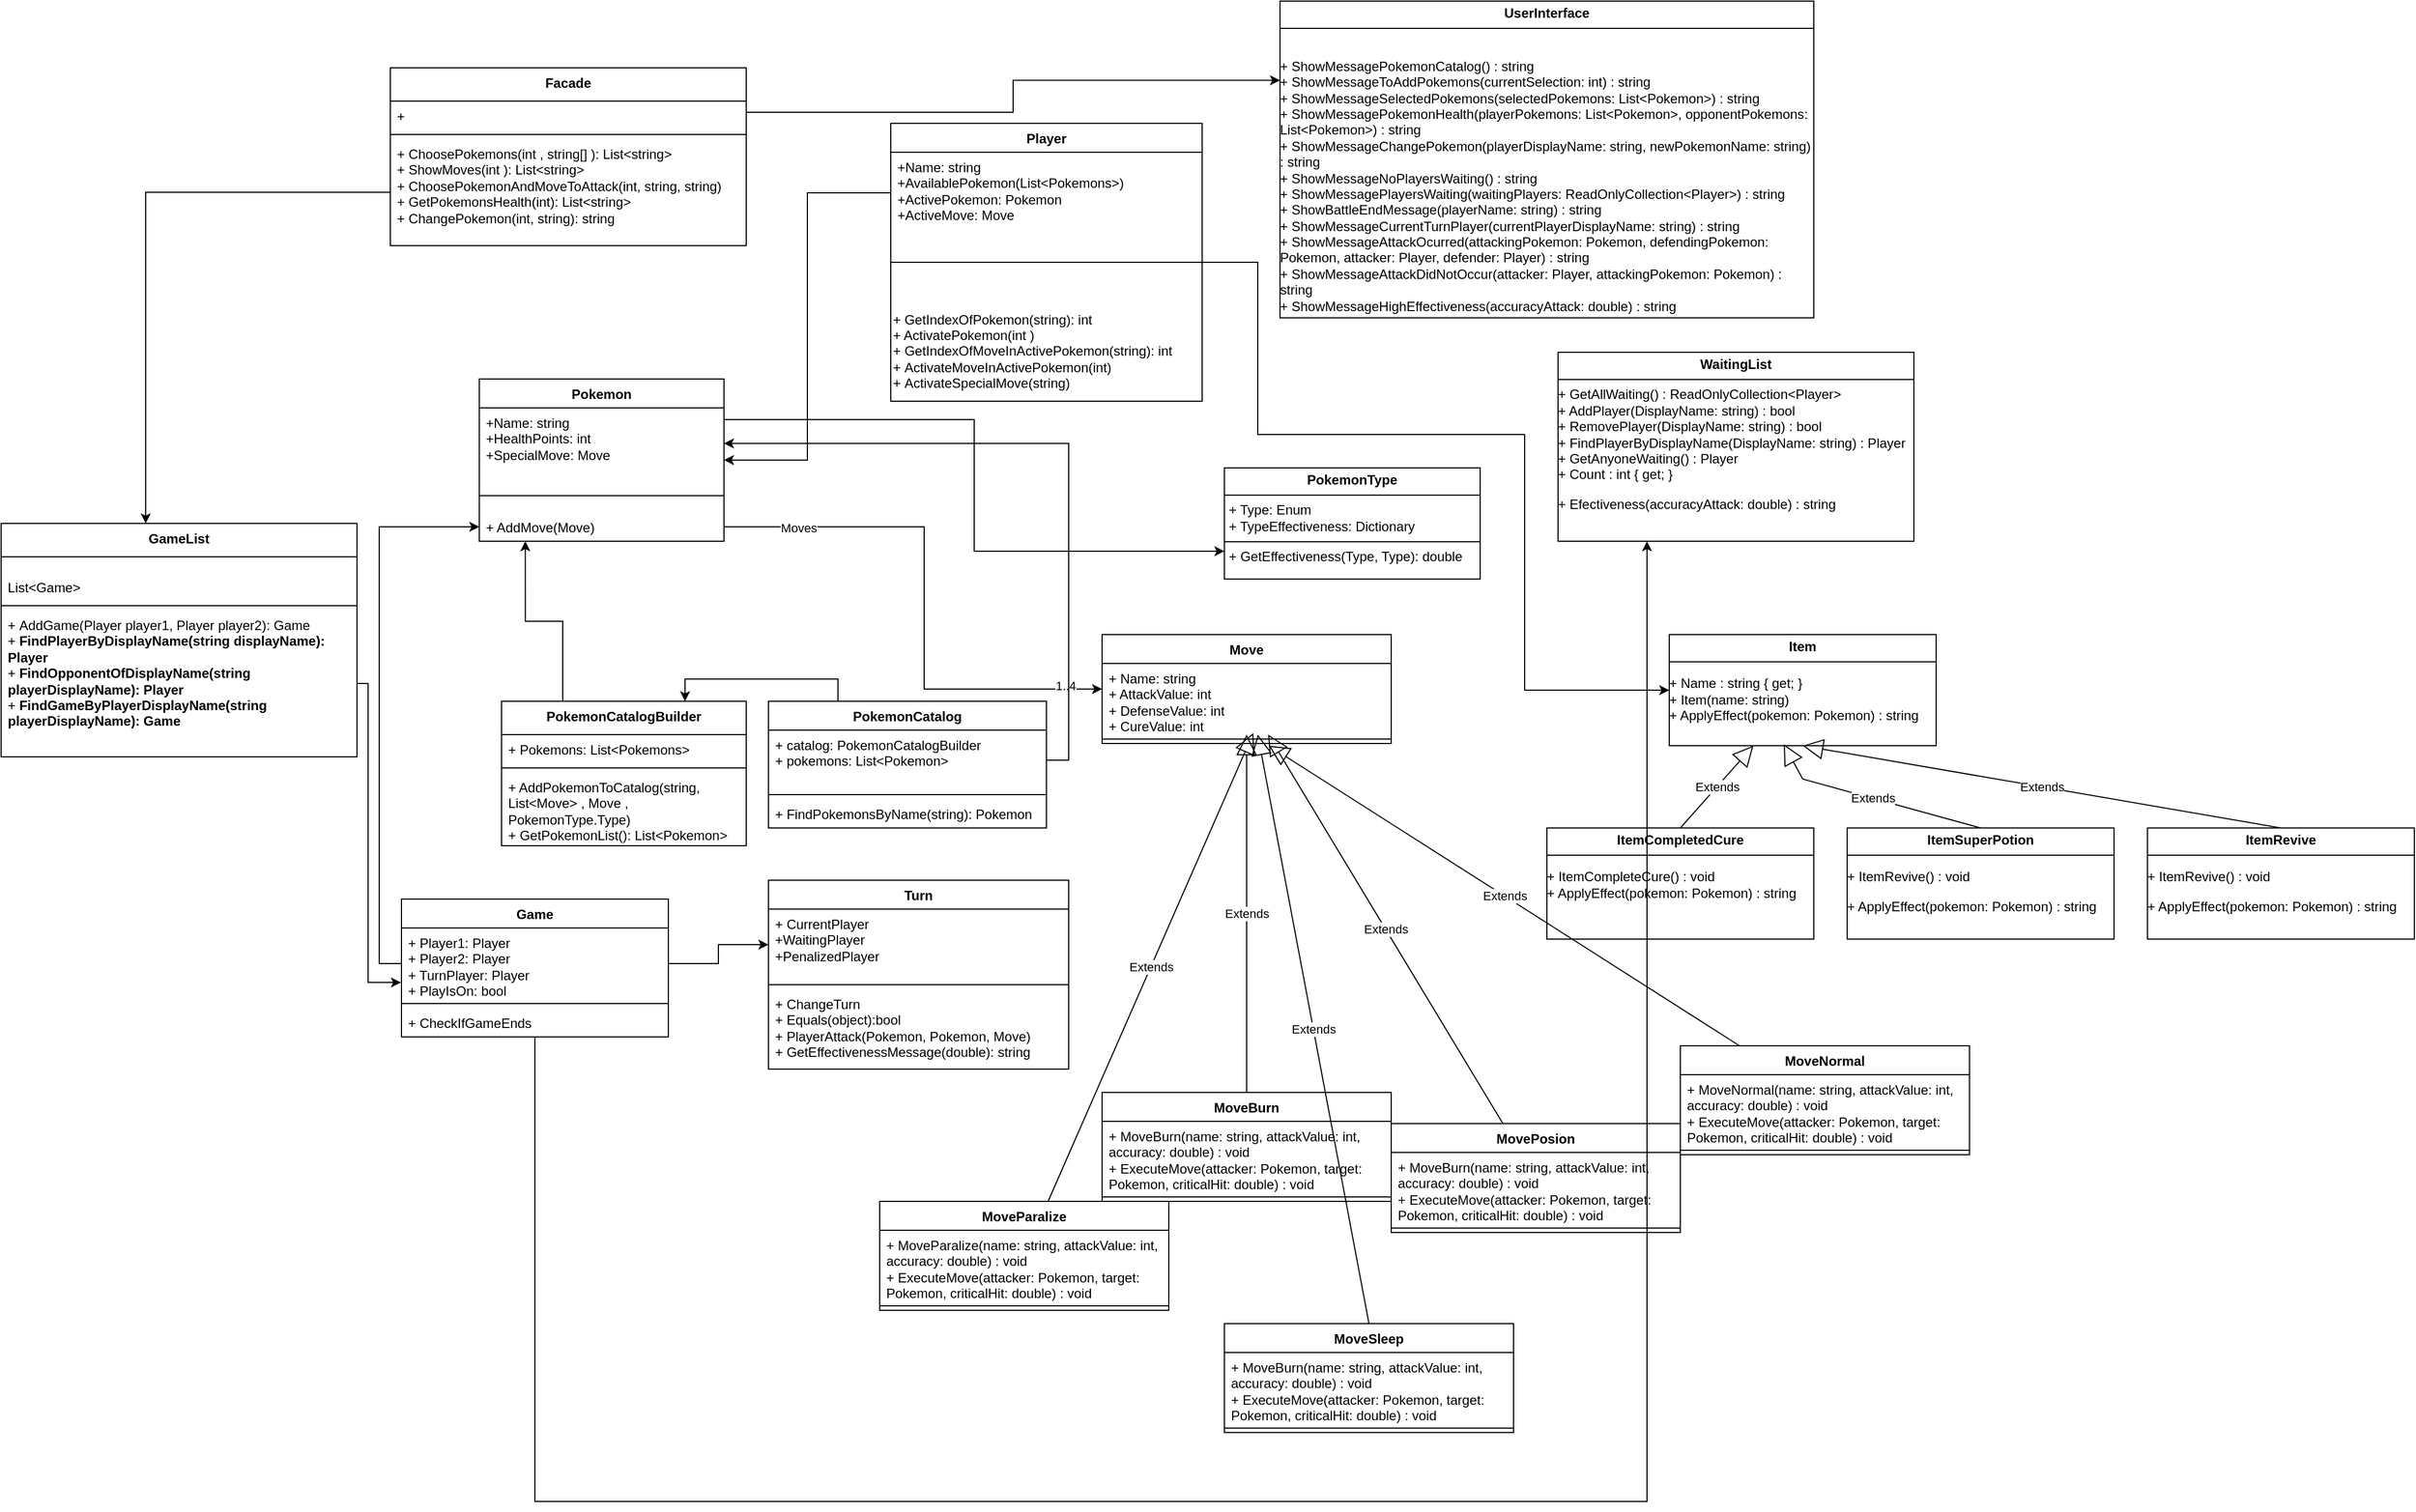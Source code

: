 <mxfile version="22.1.22" type="embed">
  <diagram name="Page-1" id="YfL7ykTpK_zmZ8jKPq0v">
    <mxGraphModel dx="2533" dy="2966" grid="1" gridSize="10" guides="1" tooltips="1" connect="1" arrows="1" fold="1" page="1" pageScale="1" pageWidth="850" pageHeight="1100" math="0" shadow="0">
      <root>
        <mxCell id="0" />
        <mxCell id="1" parent="0" />
        <mxCell id="11" style="edgeStyle=orthogonalEdgeStyle;rounded=0;orthogonalLoop=1;jettySize=auto;html=1;exitX=0;exitY=0.25;exitDx=0;exitDy=0;" parent="1" source="rGXJMdR33EM9oFi3KllI-1" target="pl-9-NFehJo8dU9QtRn4-1" edge="1">
          <mxGeometry relative="1" as="geometry" />
        </mxCell>
        <mxCell id="60" style="edgeStyle=orthogonalEdgeStyle;rounded=0;orthogonalLoop=1;jettySize=auto;html=1;entryX=0;entryY=0.5;entryDx=0;entryDy=0;" parent="1" source="rGXJMdR33EM9oFi3KllI-1" target="32" edge="1">
          <mxGeometry relative="1" as="geometry">
            <Array as="points">
              <mxPoint x="510" y="-1195" />
              <mxPoint x="510" y="-1040" />
              <mxPoint x="750" y="-1040" />
              <mxPoint x="750" y="-810" />
            </Array>
          </mxGeometry>
        </mxCell>
        <mxCell id="63" style="edgeStyle=orthogonalEdgeStyle;rounded=0;orthogonalLoop=1;jettySize=auto;html=1;exitX=1;exitY=0.25;exitDx=0;exitDy=0;entryX=0;entryY=0.25;entryDx=0;entryDy=0;" parent="1" source="2dS7rATi0aQIj3F2_rQR-1" target="29" edge="1">
          <mxGeometry relative="1" as="geometry" />
        </mxCell>
        <mxCell id="rGXJMdR33EM9oFi3KllI-1" value="Player" style="swimlane;fontStyle=1;align=center;verticalAlign=top;childLayout=stackLayout;horizontal=1;startSize=26;horizontalStack=0;resizeParent=1;resizeParentMax=0;resizeLast=0;collapsible=1;marginBottom=0;whiteSpace=wrap;html=1;" parent="1" vertex="1">
          <mxGeometry x="180" y="-1320" width="280" height="250" as="geometry" />
        </mxCell>
        <mxCell id="rGXJMdR33EM9oFi3KllI-2" value="+Name: string&lt;br&gt;+AvailablePokemon(List&amp;lt;Pokemons&amp;gt;)&lt;div&gt;+ActivePokemon: Pokemon&lt;span style=&quot;background-color: initial;&quot;&gt;&amp;nbsp;&lt;/span&gt;&lt;/div&gt;&lt;div&gt;+ActiveMove: Move&lt;/div&gt;" style="text;strokeColor=none;fillColor=none;align=left;verticalAlign=top;spacingLeft=4;spacingRight=4;overflow=hidden;rotatable=0;points=[[0,0.5],[1,0.5]];portConstraint=eastwest;whiteSpace=wrap;html=1;" parent="rGXJMdR33EM9oFi3KllI-1" vertex="1">
          <mxGeometry y="26" width="280" height="64" as="geometry" />
        </mxCell>
        <mxCell id="rGXJMdR33EM9oFi3KllI-3" value="" style="line;strokeWidth=1;fillColor=none;align=left;verticalAlign=middle;spacingTop=-1;spacingLeft=3;spacingRight=3;rotatable=0;labelPosition=right;points=[];portConstraint=eastwest;strokeColor=inherit;" parent="rGXJMdR33EM9oFi3KllI-1" vertex="1">
          <mxGeometry y="90" width="280" height="70" as="geometry" />
        </mxCell>
        <mxCell id="23" value="+ GetIndexOfPokemon(string): int&lt;br&gt;+ ActivatePokemon(int )&lt;br&gt;+&amp;nbsp;GetIndexOfMoveInActivePokemon(string): int&lt;br&gt;+&amp;nbsp;ActivateMoveInActivePokemon(int)&lt;br&gt;+&amp;nbsp;ActivateSpecialMove(string)" style="text;html=1;align=left;verticalAlign=middle;resizable=0;points=[];autosize=1;strokeColor=none;fillColor=none;" parent="rGXJMdR33EM9oFi3KllI-1" vertex="1">
          <mxGeometry y="160" width="280" height="90" as="geometry" />
        </mxCell>
        <mxCell id="18" style="edgeStyle=orthogonalEdgeStyle;rounded=0;orthogonalLoop=1;jettySize=auto;html=1;exitX=1;exitY=0.25;exitDx=0;exitDy=0;entryX=0;entryY=0.75;entryDx=0;entryDy=0;" parent="1" source="pl-9-NFehJo8dU9QtRn4-1" target="rGXJMdR33EM9oFi3KllI-33" edge="1">
          <mxGeometry relative="1" as="geometry" />
        </mxCell>
        <mxCell id="pl-9-NFehJo8dU9QtRn4-1" value="&lt;font style=&quot;vertical-align: inherit;&quot;&gt;&lt;font style=&quot;vertical-align: inherit;&quot;&gt;Pokemon&lt;/font&gt;&lt;/font&gt;" style="swimlane;fontStyle=1;align=center;verticalAlign=top;childLayout=stackLayout;horizontal=1;startSize=26;horizontalStack=0;resizeParent=1;resizeParentMax=0;resizeLast=0;collapsible=1;marginBottom=0;whiteSpace=wrap;html=1;" parent="1" vertex="1">
          <mxGeometry x="-190" y="-1090" width="220" height="146" as="geometry" />
        </mxCell>
        <mxCell id="pl-9-NFehJo8dU9QtRn4-2" value="+Name: string&lt;br&gt;+HealthPoints: int&lt;div&gt;+SpecialMove: Move&lt;/div&gt;" style="text;strokeColor=none;fillColor=none;align=left;verticalAlign=top;spacingLeft=4;spacingRight=4;overflow=hidden;rotatable=0;points=[[0,0.5],[1,0.5]];portConstraint=eastwest;whiteSpace=wrap;html=1;" parent="pl-9-NFehJo8dU9QtRn4-1" vertex="1">
          <mxGeometry y="26" width="220" height="64" as="geometry" />
        </mxCell>
        <mxCell id="pl-9-NFehJo8dU9QtRn4-3" value="" style="line;strokeWidth=1;fillColor=none;align=left;verticalAlign=middle;spacingTop=-1;spacingLeft=3;spacingRight=3;rotatable=0;labelPosition=right;points=[];portConstraint=eastwest;strokeColor=inherit;" parent="pl-9-NFehJo8dU9QtRn4-1" vertex="1">
          <mxGeometry y="90" width="220" height="30" as="geometry" />
        </mxCell>
        <mxCell id="pl-9-NFehJo8dU9QtRn4-4" value="+ AddMove(Move)" style="text;strokeColor=none;fillColor=none;align=left;verticalAlign=top;spacingLeft=4;spacingRight=4;overflow=hidden;rotatable=0;points=[[0,0.5],[1,0.5]];portConstraint=eastwest;whiteSpace=wrap;html=1;" parent="pl-9-NFehJo8dU9QtRn4-1" vertex="1">
          <mxGeometry y="120" width="220" height="26" as="geometry" />
        </mxCell>
        <mxCell id="12" style="edgeStyle=orthogonalEdgeStyle;rounded=0;orthogonalLoop=1;jettySize=auto;html=1;exitX=0.25;exitY=0;exitDx=0;exitDy=0;entryX=0.75;entryY=0;entryDx=0;entryDy=0;" parent="1" source="pl-9-NFehJo8dU9QtRn4-9" target="rGXJMdR33EM9oFi3KllI-44" edge="1">
          <mxGeometry relative="1" as="geometry" />
        </mxCell>
        <mxCell id="pl-9-NFehJo8dU9QtRn4-9" value="&lt;font style=&quot;vertical-align: inherit;&quot;&gt;&lt;font style=&quot;vertical-align: inherit;&quot;&gt;PokemonCatalog&lt;/font&gt;&lt;/font&gt;" style="swimlane;fontStyle=1;align=center;verticalAlign=top;childLayout=stackLayout;horizontal=1;startSize=26;horizontalStack=0;resizeParent=1;resizeParentMax=0;resizeLast=0;collapsible=1;marginBottom=0;whiteSpace=wrap;html=1;" parent="1" vertex="1">
          <mxGeometry x="70" y="-800" width="250" height="114" as="geometry" />
        </mxCell>
        <mxCell id="pl-9-NFehJo8dU9QtRn4-10" value="+ catalog: PokemonCatalogBuilder&lt;br&gt;+ pokemons: List&amp;lt;Pokemon&amp;gt;" style="text;strokeColor=none;fillColor=none;align=left;verticalAlign=top;spacingLeft=4;spacingRight=4;overflow=hidden;rotatable=0;points=[[0,0.5],[1,0.5]];portConstraint=eastwest;whiteSpace=wrap;html=1;" parent="pl-9-NFehJo8dU9QtRn4-9" vertex="1">
          <mxGeometry y="26" width="250" height="54" as="geometry" />
        </mxCell>
        <mxCell id="pl-9-NFehJo8dU9QtRn4-11" value="" style="line;strokeWidth=1;fillColor=none;align=left;verticalAlign=middle;spacingTop=-1;spacingLeft=3;spacingRight=3;rotatable=0;labelPosition=right;points=[];portConstraint=eastwest;strokeColor=inherit;" parent="pl-9-NFehJo8dU9QtRn4-9" vertex="1">
          <mxGeometry y="80" width="250" height="8" as="geometry" />
        </mxCell>
        <mxCell id="pl-9-NFehJo8dU9QtRn4-12" value="+ FindPokemonsByName(string): Pokemon" style="text;strokeColor=none;fillColor=none;align=left;verticalAlign=top;spacingLeft=4;spacingRight=4;overflow=hidden;rotatable=0;points=[[0,0.5],[1,0.5]];portConstraint=eastwest;whiteSpace=wrap;html=1;" parent="pl-9-NFehJo8dU9QtRn4-9" vertex="1">
          <mxGeometry y="88" width="250" height="26" as="geometry" />
        </mxCell>
        <mxCell id="rGXJMdR33EM9oFi3KllI-14" value="&lt;div&gt;&lt;font style=&quot;vertical-align: inherit;&quot;&gt;&lt;font style=&quot;vertical-align: inherit;&quot;&gt;Move&lt;/font&gt;&lt;/font&gt;&lt;/div&gt;" style="swimlane;fontStyle=1;align=center;verticalAlign=top;childLayout=stackLayout;horizontal=1;startSize=26;horizontalStack=0;resizeParent=1;resizeParentMax=0;resizeLast=0;collapsible=1;marginBottom=0;whiteSpace=wrap;html=1;" parent="1" vertex="1">
          <mxGeometry x="370" y="-860" width="260" height="98" as="geometry" />
        </mxCell>
        <mxCell id="rGXJMdR33EM9oFi3KllI-15" value="+ Name: string&lt;br&gt;+ AttackValue: int&lt;br&gt;+ DefenseValue: int&lt;br&gt;+ CureValue: int" style="text;strokeColor=none;fillColor=none;align=left;verticalAlign=top;spacingLeft=4;spacingRight=4;overflow=hidden;rotatable=0;points=[[0,0.5],[1,0.5]];portConstraint=eastwest;whiteSpace=wrap;html=1;" parent="rGXJMdR33EM9oFi3KllI-14" vertex="1">
          <mxGeometry y="26" width="260" height="64" as="geometry" />
        </mxCell>
        <mxCell id="rGXJMdR33EM9oFi3KllI-16" value="" style="line;strokeWidth=1;fillColor=none;align=left;verticalAlign=middle;spacingTop=-1;spacingLeft=3;spacingRight=3;rotatable=0;labelPosition=right;points=[];portConstraint=eastwest;strokeColor=inherit;" parent="rGXJMdR33EM9oFi3KllI-14" vertex="1">
          <mxGeometry y="90" width="260" height="8" as="geometry" />
        </mxCell>
        <mxCell id="rGXJMdR33EM9oFi3KllI-18" value="&lt;div&gt;&lt;font style=&quot;vertical-align: inherit;&quot;&gt;&lt;font style=&quot;vertical-align: inherit;&quot;&gt;Turn&lt;/font&gt;&lt;/font&gt;&lt;/div&gt;" style="swimlane;fontStyle=1;align=center;verticalAlign=top;childLayout=stackLayout;horizontal=1;startSize=26;horizontalStack=0;resizeParent=1;resizeParentMax=0;resizeLast=0;collapsible=1;marginBottom=0;whiteSpace=wrap;html=1;" parent="1" vertex="1">
          <mxGeometry x="70" y="-639" width="270" height="170" as="geometry" />
        </mxCell>
        <mxCell id="rGXJMdR33EM9oFi3KllI-19" value="+ CurrentPlayer&lt;div&gt;+WaitingPlayer&lt;/div&gt;&lt;div&gt;+PenalizedPlayer&lt;/div&gt;" style="text;strokeColor=none;fillColor=none;align=left;verticalAlign=top;spacingLeft=4;spacingRight=4;overflow=hidden;rotatable=0;points=[[0,0.5],[1,0.5]];portConstraint=eastwest;whiteSpace=wrap;html=1;" parent="rGXJMdR33EM9oFi3KllI-18" vertex="1">
          <mxGeometry y="26" width="270" height="64" as="geometry" />
        </mxCell>
        <mxCell id="rGXJMdR33EM9oFi3KllI-20" value="" style="line;strokeWidth=1;fillColor=none;align=left;verticalAlign=middle;spacingTop=-1;spacingLeft=3;spacingRight=3;rotatable=0;labelPosition=right;points=[];portConstraint=eastwest;strokeColor=inherit;" parent="rGXJMdR33EM9oFi3KllI-18" vertex="1">
          <mxGeometry y="90" width="270" height="8" as="geometry" />
        </mxCell>
        <mxCell id="rGXJMdR33EM9oFi3KllI-21" value="+ ChangeTurn&lt;br&gt;+ Equals(object):bool&lt;br&gt;+&amp;nbsp;PlayerAttack(Pokemon, Pokemon, Move)&lt;br&gt;+&amp;nbsp;GetEffectivenessMessage(double): string" style="text;strokeColor=none;fillColor=none;align=left;verticalAlign=top;spacingLeft=4;spacingRight=4;overflow=hidden;rotatable=0;points=[[0,0.5],[1,0.5]];portConstraint=eastwest;whiteSpace=wrap;html=1;" parent="rGXJMdR33EM9oFi3KllI-18" vertex="1">
          <mxGeometry y="98" width="270" height="72" as="geometry" />
        </mxCell>
        <mxCell id="rGXJMdR33EM9oFi3KllI-26" style="edgeStyle=orthogonalEdgeStyle;rounded=0;orthogonalLoop=1;jettySize=auto;html=1;" parent="1" source="pl-9-NFehJo8dU9QtRn4-4" target="rGXJMdR33EM9oFi3KllI-14" edge="1">
          <mxGeometry relative="1" as="geometry">
            <Array as="points">
              <mxPoint x="210" y="-957" />
              <mxPoint x="210" y="-811" />
            </Array>
          </mxGeometry>
        </mxCell>
        <mxCell id="rGXJMdR33EM9oFi3KllI-27" value="1..4" style="edgeLabel;html=1;align=center;verticalAlign=middle;resizable=0;points=[];" parent="rGXJMdR33EM9oFi3KllI-26" vertex="1" connectable="0">
          <mxGeometry x="0.865" y="3" relative="1" as="geometry">
            <mxPoint as="offset" />
          </mxGeometry>
        </mxCell>
        <mxCell id="64" value="Moves" style="edgeLabel;html=1;align=center;verticalAlign=middle;resizable=0;points=[];" vertex="1" connectable="0" parent="rGXJMdR33EM9oFi3KllI-26">
          <mxGeometry x="-0.725" y="-1" relative="1" as="geometry">
            <mxPoint as="offset" />
          </mxGeometry>
        </mxCell>
        <mxCell id="rGXJMdR33EM9oFi3KllI-33" value="&lt;p style=&quot;margin:0px;margin-top:4px;text-align:center;&quot;&gt;&lt;b&gt;PokemonType&lt;/b&gt;&lt;/p&gt;&lt;hr size=&quot;1&quot; style=&quot;border-style:solid;&quot;&gt;&lt;p style=&quot;margin:0px;margin-left:4px;&quot;&gt;+ Type: Enum&lt;/p&gt;&lt;p style=&quot;margin:0px;margin-left:4px;&quot;&gt;+ TypeEffectiveness: Dictionary&lt;/p&gt;&lt;hr size=&quot;1&quot; style=&quot;border-style:solid;&quot;&gt;&lt;p style=&quot;margin:0px;margin-left:4px;&quot;&gt;+ GetEffectiveness(Type, Type): double&lt;/p&gt;" style="verticalAlign=top;align=left;overflow=fill;html=1;whiteSpace=wrap;" parent="1" vertex="1">
          <mxGeometry x="480" y="-1010" width="230" height="100" as="geometry" />
        </mxCell>
        <mxCell id="sCWM8UpPIPFwUfGazDlC-1" value="Game" style="swimlane;fontStyle=1;align=center;verticalAlign=top;childLayout=stackLayout;horizontal=1;startSize=26;horizontalStack=0;resizeParent=1;resizeParentMax=0;resizeLast=0;collapsible=1;marginBottom=0;whiteSpace=wrap;html=1;" parent="1" vertex="1">
          <mxGeometry x="-260" y="-622" width="240" height="124" as="geometry" />
        </mxCell>
        <mxCell id="sCWM8UpPIPFwUfGazDlC-2" value="+ Player1: Player&lt;br&gt;+ Player2: Player&lt;br&gt;+ TurnPlayer: Player&lt;br&gt;+ PlayIsOn: bool" style="text;strokeColor=none;fillColor=none;align=left;verticalAlign=top;spacingLeft=4;spacingRight=4;overflow=hidden;rotatable=0;points=[[0,0.5],[1,0.5]];portConstraint=eastwest;whiteSpace=wrap;html=1;" parent="sCWM8UpPIPFwUfGazDlC-1" vertex="1">
          <mxGeometry y="26" width="240" height="64" as="geometry" />
        </mxCell>
        <mxCell id="sCWM8UpPIPFwUfGazDlC-3" value="" style="line;strokeWidth=1;fillColor=none;align=left;verticalAlign=middle;spacingTop=-1;spacingLeft=3;spacingRight=3;rotatable=0;labelPosition=right;points=[];portConstraint=eastwest;strokeColor=inherit;" parent="sCWM8UpPIPFwUfGazDlC-1" vertex="1">
          <mxGeometry y="90" width="240" height="8" as="geometry" />
        </mxCell>
        <mxCell id="sCWM8UpPIPFwUfGazDlC-4" value="+ CheckIfGameEnds" style="text;strokeColor=none;fillColor=none;align=left;verticalAlign=top;spacingLeft=4;spacingRight=4;overflow=hidden;rotatable=0;points=[[0,0.5],[1,0.5]];portConstraint=eastwest;whiteSpace=wrap;html=1;" parent="sCWM8UpPIPFwUfGazDlC-1" vertex="1">
          <mxGeometry y="98" width="240" height="26" as="geometry" />
        </mxCell>
        <mxCell id="rGXJMdR33EM9oFi3KllI-44" value="PokemonCatalogBuilder" style="swimlane;fontStyle=1;align=center;verticalAlign=top;childLayout=stackLayout;horizontal=1;startSize=30;horizontalStack=0;resizeParent=1;resizeParentMax=0;resizeLast=0;collapsible=1;marginBottom=0;whiteSpace=wrap;html=1;" parent="1" vertex="1">
          <mxGeometry x="-170" y="-800" width="220" height="130" as="geometry" />
        </mxCell>
        <mxCell id="rGXJMdR33EM9oFi3KllI-45" value="+ Pokemons: List&amp;lt;Pokemons&amp;gt;" style="text;strokeColor=none;fillColor=none;align=left;verticalAlign=top;spacingLeft=4;spacingRight=4;overflow=hidden;rotatable=0;points=[[0,0.5],[1,0.5]];portConstraint=eastwest;whiteSpace=wrap;html=1;" parent="rGXJMdR33EM9oFi3KllI-44" vertex="1">
          <mxGeometry y="30" width="220" height="26" as="geometry" />
        </mxCell>
        <mxCell id="rGXJMdR33EM9oFi3KllI-46" value="" style="line;strokeWidth=1;fillColor=none;align=left;verticalAlign=middle;spacingTop=-1;spacingLeft=3;spacingRight=3;rotatable=0;labelPosition=right;points=[];portConstraint=eastwest;strokeColor=inherit;" parent="rGXJMdR33EM9oFi3KllI-44" vertex="1">
          <mxGeometry y="56" width="220" height="8" as="geometry" />
        </mxCell>
        <mxCell id="rGXJMdR33EM9oFi3KllI-47" value="+ AddPokemonToCatalog(string, List&amp;lt;Move&amp;gt; , Move , PokemonType.Type)&lt;br&gt;+ GetPokemonList(): List&amp;lt;Pokemon&amp;gt;" style="text;strokeColor=none;fillColor=none;align=left;verticalAlign=top;spacingLeft=4;spacingRight=4;overflow=hidden;rotatable=0;points=[[0,0.5],[1,0.5]];portConstraint=eastwest;whiteSpace=wrap;html=1;" parent="rGXJMdR33EM9oFi3KllI-44" vertex="1">
          <mxGeometry y="64" width="220" height="66" as="geometry" />
        </mxCell>
        <mxCell id="rGXJMdR33EM9oFi3KllI-51" style="edgeStyle=orthogonalEdgeStyle;rounded=0;orthogonalLoop=1;jettySize=auto;html=1;exitX=0;exitY=0.5;exitDx=0;exitDy=0;entryX=0;entryY=0.5;entryDx=0;entryDy=0;" parent="1" source="sCWM8UpPIPFwUfGazDlC-2" target="pl-9-NFehJo8dU9QtRn4-4" edge="1">
          <mxGeometry relative="1" as="geometry" />
        </mxCell>
        <mxCell id="2dS7rATi0aQIj3F2_rQR-1" value="Facade" style="swimlane;fontStyle=1;align=center;verticalAlign=top;childLayout=stackLayout;horizontal=1;startSize=30;horizontalStack=0;resizeParent=1;resizeParentMax=0;resizeLast=0;collapsible=1;marginBottom=0;whiteSpace=wrap;html=1;" parent="1" vertex="1">
          <mxGeometry x="-270" y="-1370" width="320" height="160" as="geometry" />
        </mxCell>
        <mxCell id="2dS7rATi0aQIj3F2_rQR-2" value="+&amp;nbsp;&amp;nbsp;" style="text;strokeColor=none;fillColor=none;align=left;verticalAlign=top;spacingLeft=4;spacingRight=4;overflow=hidden;rotatable=0;points=[[0,0.5],[1,0.5]];portConstraint=eastwest;whiteSpace=wrap;html=1;" parent="2dS7rATi0aQIj3F2_rQR-1" vertex="1">
          <mxGeometry y="30" width="320" height="26" as="geometry" />
        </mxCell>
        <mxCell id="2dS7rATi0aQIj3F2_rQR-3" value="" style="line;strokeWidth=1;fillColor=none;align=left;verticalAlign=middle;spacingTop=-1;spacingLeft=3;spacingRight=3;rotatable=0;labelPosition=right;points=[];portConstraint=eastwest;strokeColor=inherit;" parent="2dS7rATi0aQIj3F2_rQR-1" vertex="1">
          <mxGeometry y="56" width="320" height="8" as="geometry" />
        </mxCell>
        <mxCell id="2dS7rATi0aQIj3F2_rQR-4" value="+&amp;nbsp;ChoosePokemons(int , string[] ):&amp;nbsp;List&amp;lt;string&amp;gt;&lt;br&gt;+&amp;nbsp;ShowMoves(int ):&amp;nbsp;List&amp;lt;string&amp;gt;&lt;br&gt;+&amp;nbsp;ChoosePokemonAndMoveToAttack(int, string, string)&lt;br&gt;+&amp;nbsp;GetPokemonsHealth(int):&amp;nbsp;List&amp;lt;string&amp;gt;&lt;br&gt;+ ChangePokemon(int, string): string" style="text;strokeColor=none;fillColor=none;align=left;verticalAlign=top;spacingLeft=4;spacingRight=4;overflow=hidden;rotatable=0;points=[[0,0.5],[1,0.5]];portConstraint=eastwest;whiteSpace=wrap;html=1;" parent="2dS7rATi0aQIj3F2_rQR-1" vertex="1">
          <mxGeometry y="64" width="320" height="96" as="geometry" />
        </mxCell>
        <mxCell id="2" style="edgeStyle=orthogonalEdgeStyle;rounded=0;orthogonalLoop=1;jettySize=auto;html=1;exitX=1;exitY=0.5;exitDx=0;exitDy=0;" parent="1" source="pl-9-NFehJo8dU9QtRn4-10" target="pl-9-NFehJo8dU9QtRn4-2" edge="1">
          <mxGeometry relative="1" as="geometry" />
        </mxCell>
        <mxCell id="15" style="edgeStyle=orthogonalEdgeStyle;rounded=0;orthogonalLoop=1;jettySize=auto;html=1;exitX=0.25;exitY=0;exitDx=0;exitDy=0;entryX=0.188;entryY=1;entryDx=0;entryDy=0;entryPerimeter=0;" parent="1" source="rGXJMdR33EM9oFi3KllI-44" target="pl-9-NFehJo8dU9QtRn4-4" edge="1">
          <mxGeometry relative="1" as="geometry" />
        </mxCell>
        <mxCell id="16" style="edgeStyle=orthogonalEdgeStyle;rounded=0;orthogonalLoop=1;jettySize=auto;html=1;exitX=1;exitY=0.5;exitDx=0;exitDy=0;" parent="1" source="sCWM8UpPIPFwUfGazDlC-2" target="rGXJMdR33EM9oFi3KllI-19" edge="1">
          <mxGeometry relative="1" as="geometry" />
        </mxCell>
        <mxCell id="19" style="edgeStyle=orthogonalEdgeStyle;rounded=0;orthogonalLoop=1;jettySize=auto;html=1;" parent="1" source="2dS7rATi0aQIj3F2_rQR-4" target="24" edge="1">
          <mxGeometry relative="1" as="geometry">
            <Array as="points">
              <mxPoint x="-490" y="-1258" />
            </Array>
            <mxPoint x="-490" y="-1140" as="targetPoint" />
          </mxGeometry>
        </mxCell>
        <mxCell id="24" value="GameList" style="swimlane;fontStyle=1;align=center;verticalAlign=top;childLayout=stackLayout;horizontal=1;startSize=30;horizontalStack=0;resizeParent=1;resizeParentMax=0;resizeLast=0;collapsible=1;marginBottom=0;whiteSpace=wrap;html=1;" parent="1" vertex="1">
          <mxGeometry x="-620" y="-960" width="320" height="210" as="geometry" />
        </mxCell>
        <mxCell id="25" value="&#xa;List&amp;lt;Game&amp;gt;&#xa;&#xa;" style="text;strokeColor=none;fillColor=none;align=left;verticalAlign=top;spacingLeft=4;spacingRight=4;overflow=hidden;rotatable=0;points=[[0,0.5],[1,0.5]];portConstraint=eastwest;whiteSpace=wrap;html=1;" parent="24" vertex="1">
          <mxGeometry y="30" width="320" height="40" as="geometry" />
        </mxCell>
        <mxCell id="26" value="" style="line;strokeWidth=1;fillColor=none;align=left;verticalAlign=middle;spacingTop=-1;spacingLeft=3;spacingRight=3;rotatable=0;labelPosition=right;points=[];portConstraint=eastwest;strokeColor=inherit;" parent="24" vertex="1">
          <mxGeometry y="70" width="320" height="8" as="geometry" />
        </mxCell>
        <mxCell id="27" value="+&amp;nbsp;AddGame(Player player1, Player player2): Game&lt;br&gt;+&amp;nbsp;&lt;strong&gt;FindPlayerByDisplayName(string displayName): Player&lt;br&gt;&lt;/strong&gt;+&amp;nbsp;&lt;strong&gt;FindOpponentOfDisplayName(string playerDisplayName): Player&lt;br&gt;&lt;/strong&gt;+&amp;nbsp;&lt;strong&gt;FindGameByPlayerDisplayName(string playerDisplayName): Game&lt;/strong&gt;&amp;nbsp;" style="text;strokeColor=none;fillColor=none;align=left;verticalAlign=top;spacingLeft=4;spacingRight=4;overflow=hidden;rotatable=0;points=[[0,0.5],[1,0.5]];portConstraint=eastwest;whiteSpace=wrap;html=1;" parent="24" vertex="1">
          <mxGeometry y="78" width="320" height="132" as="geometry" />
        </mxCell>
        <mxCell id="28" style="edgeStyle=orthogonalEdgeStyle;rounded=0;orthogonalLoop=1;jettySize=auto;html=1;entryX=-0.002;entryY=0.766;entryDx=0;entryDy=0;entryPerimeter=0;" parent="1" source="27" target="sCWM8UpPIPFwUfGazDlC-2" edge="1">
          <mxGeometry relative="1" as="geometry">
            <Array as="points">
              <mxPoint x="-290" y="-816" />
              <mxPoint x="-290" y="-547" />
            </Array>
          </mxGeometry>
        </mxCell>
        <mxCell id="29" value="&lt;p style=&quot;margin:0px;margin-top:4px;text-align:center;&quot;&gt;&lt;b&gt;UserInterface&lt;/b&gt;&lt;/p&gt;&lt;hr size=&quot;1&quot; style=&quot;border-style:solid;&quot;&gt;&lt;p&gt;&lt;br&gt;+ ShowMessagePokemonCatalog() : &lt;span class=&quot;hljs-keyword&quot;&gt;string&lt;/span&gt;&lt;br/&gt;+ &lt;span class=&quot;hljs-title function_ invoke__&quot;&gt;ShowMessageToAddPokemons&lt;/span&gt;(&lt;span class=&quot;hljs-attr&quot;&gt;currentSelection&lt;/span&gt;: &lt;span class=&quot;hljs-keyword&quot;&gt;int&lt;/span&gt;) : &lt;span class=&quot;hljs-keyword&quot;&gt;string&lt;/span&gt;&lt;br/&gt;+ &lt;span class=&quot;hljs-title function_ invoke__&quot;&gt;ShowMessageSelectedPokemons&lt;/span&gt;(&lt;span class=&quot;hljs-attr&quot;&gt;selectedPokemons&lt;/span&gt;: List&amp;lt;Pokemon&amp;gt;) : &lt;span class=&quot;hljs-keyword&quot;&gt;string&lt;/span&gt;&lt;br/&gt;+ &lt;span class=&quot;hljs-title function_ invoke__&quot;&gt;ShowMessagePokemonHealth&lt;/span&gt;(&lt;span class=&quot;hljs-attr&quot;&gt;playerPokemons&lt;/span&gt;: List&amp;lt;Pokemon&amp;gt;, &lt;span class=&quot;hljs-attr&quot;&gt;opponentPokemons&lt;/span&gt;: List&amp;lt;Pokemon&amp;gt;) : &lt;span class=&quot;hljs-keyword&quot;&gt;string&lt;/span&gt;&lt;br/&gt;+ &lt;span class=&quot;hljs-title function_ invoke__&quot;&gt;ShowMessageChangePokemon&lt;/span&gt;(&lt;span class=&quot;hljs-attr&quot;&gt;playerDisplayName&lt;/span&gt;: &lt;span class=&quot;hljs-keyword&quot;&gt;string&lt;/span&gt;, &lt;span class=&quot;hljs-attr&quot;&gt;newPokemonName&lt;/span&gt;: &lt;span class=&quot;hljs-keyword&quot;&gt;string&lt;/span&gt;) : &lt;span class=&quot;hljs-keyword&quot;&gt;string&lt;/span&gt;&lt;br/&gt;+ &lt;span class=&quot;hljs-title function_ invoke__&quot;&gt;ShowMessageNoPlayersWaiting&lt;/span&gt;() : &lt;span class=&quot;hljs-keyword&quot;&gt;string&lt;/span&gt;&lt;br/&gt;+ &lt;span class=&quot;hljs-title function_ invoke__&quot;&gt;ShowMessagePlayersWaiting&lt;/span&gt;(&lt;span class=&quot;hljs-attr&quot;&gt;waitingPlayers&lt;/span&gt;: ReadOnlyCollection&amp;lt;Player&amp;gt;) : &lt;span class=&quot;hljs-keyword&quot;&gt;string&lt;/span&gt;&lt;br/&gt;+ &lt;span class=&quot;hljs-title function_ invoke__&quot;&gt;ShowBattleEndMessage&lt;/span&gt;(&lt;span class=&quot;hljs-attr&quot;&gt;playerName&lt;/span&gt;: &lt;span class=&quot;hljs-keyword&quot;&gt;string&lt;/span&gt;) : &lt;span class=&quot;hljs-keyword&quot;&gt;string&lt;/span&gt;&lt;br/&gt;+ &lt;span class=&quot;hljs-title function_ invoke__&quot;&gt;ShowMessageCurrentTurnPlayer&lt;/span&gt;(&lt;span class=&quot;hljs-attr&quot;&gt;currentPlayerDisplayName&lt;/span&gt;: &lt;span class=&quot;hljs-keyword&quot;&gt;string&lt;/span&gt;) : &lt;span class=&quot;hljs-keyword&quot;&gt;string&lt;/span&gt;&lt;br/&gt;+ &lt;span class=&quot;hljs-title function_ invoke__&quot;&gt;ShowMessageAttackOcurred&lt;/span&gt;(&lt;span class=&quot;hljs-attr&quot;&gt;attackingPokemon&lt;/span&gt;: Pokemon, &lt;span class=&quot;hljs-attr&quot;&gt;defendingPokemon&lt;/span&gt;: Pokemon, &lt;span class=&quot;hljs-attr&quot;&gt;attacker&lt;/span&gt;: Player, &lt;span class=&quot;hljs-attr&quot;&gt;defender&lt;/span&gt;: Player) : &lt;span class=&quot;hljs-keyword&quot;&gt;string&lt;/span&gt;&lt;br/&gt;+ &lt;span class=&quot;hljs-title function_ invoke__&quot;&gt;ShowMessageAttackDidNotOccur&lt;/span&gt;(&lt;span class=&quot;hljs-attr&quot;&gt;attacker&lt;/span&gt;: Player, &lt;span class=&quot;hljs-attr&quot;&gt;attackingPokemon&lt;/span&gt;: Pokemon) : &lt;span class=&quot;hljs-keyword&quot;&gt;string&lt;/span&gt;&lt;br/&gt;+ &lt;span class=&quot;hljs-title function_ invoke__&quot;&gt;ShowMessageHighEffectiveness&lt;/span&gt;(&lt;span class=&quot;hljs-attr&quot;&gt;accuracyAttack&lt;/span&gt;: &lt;span class=&quot;hljs-keyword&quot;&gt;double&lt;/span&gt;) : &lt;span class=&quot;hljs-keyword&quot;&gt;string&lt;/span&gt;&lt;br/&gt;+ &lt;span class=&quot;hljs-title function_ invoke__&quot;&gt;ShowMessageLowEffectiveness&lt;/span&gt;(&lt;span class=&quot;hljs-attr&quot;&gt;accuracyAttack&lt;/span&gt;: &lt;span class=&quot;hljs-keyword&quot;&gt;double&lt;/span&gt;) : &lt;span class=&quot;hljs-keyword&quot;&gt;string&lt;/span&gt;&lt;br&gt;&lt;/p&gt;" style="verticalAlign=top;align=left;overflow=fill;html=1;whiteSpace=wrap;" parent="1" vertex="1">
          <mxGeometry x="530" y="-1430" width="480" height="285" as="geometry" />
        </mxCell>
        <mxCell id="31" value="&lt;p style=&quot;margin:0px;margin-top:4px;text-align:center;&quot;&gt;&lt;b&gt;WaitingList&lt;/b&gt;&lt;/p&gt;&lt;hr size=&quot;1&quot; style=&quot;border-style:solid;&quot;&gt;+ GetAllWaiting() : ReadOnlyCollection&amp;lt;Player&amp;gt;&lt;br&gt;+ &lt;span class=&quot;hljs-title function_ invoke__&quot;&gt;AddPlayer&lt;/span&gt;(&lt;span class=&quot;hljs-attr&quot;&gt;DisplayName&lt;/span&gt;: &lt;span class=&quot;hljs-keyword&quot;&gt;string&lt;/span&gt;) : &lt;span class=&quot;hljs-keyword&quot;&gt;bool&lt;/span&gt;&lt;br&gt;+ &lt;span class=&quot;hljs-title function_ invoke__&quot;&gt;RemovePlayer&lt;/span&gt;(&lt;span class=&quot;hljs-attr&quot;&gt;DisplayName&lt;/span&gt;: &lt;span class=&quot;hljs-keyword&quot;&gt;string&lt;/span&gt;) : &lt;span class=&quot;hljs-keyword&quot;&gt;bool&lt;/span&gt;&lt;br&gt;+ &lt;span class=&quot;hljs-title function_ invoke__&quot;&gt;FindPlayerByDisplayName&lt;/span&gt;(&lt;span class=&quot;hljs-attr&quot;&gt;DisplayName&lt;/span&gt;: &lt;span class=&quot;hljs-keyword&quot;&gt;string&lt;/span&gt;) : Player&lt;br&gt;+ &lt;span class=&quot;hljs-title function_ invoke__&quot;&gt;GetAnyoneWaiting&lt;/span&gt;() : Player&lt;br&gt;+ Count : &lt;span class=&quot;hljs-keyword&quot;&gt;int&lt;/span&gt; { get; }&lt;p&gt;&lt;span class=&quot;hljs-title function_ invoke__&quot;&gt;+ Efectiveness&lt;/span&gt;(&lt;span class=&quot;hljs-attr&quot;&gt;accuracyAttack&lt;/span&gt;: &lt;span class=&quot;hljs-keyword&quot;&gt;double&lt;/span&gt;) : &lt;span class=&quot;hljs-keyword&quot;&gt;string&lt;/span&gt;&lt;br&gt;&lt;/p&gt;" style="verticalAlign=top;align=left;overflow=fill;html=1;whiteSpace=wrap;" parent="1" vertex="1">
          <mxGeometry x="780" y="-1114" width="320" height="170" as="geometry" />
        </mxCell>
        <mxCell id="32" value="&lt;p style=&quot;margin:0px;margin-top:4px;text-align:center;&quot;&gt;&lt;b&gt;Item&lt;/b&gt;&lt;/p&gt;&lt;hr size=&quot;1&quot; style=&quot;border-style:solid;&quot;&gt;&lt;p&gt;+ Name : string { get; }&lt;br/&gt;+ &lt;span class=&quot;hljs-title function_ invoke__&quot;&gt;Item&lt;/span&gt;(&lt;span class=&quot;hljs-attr&quot;&gt;name&lt;/span&gt;: &lt;span class=&quot;hljs-keyword&quot;&gt;string&lt;/span&gt;)&lt;br/&gt;+ &lt;span class=&quot;hljs-title function_ invoke__&quot;&gt;ApplyEffect&lt;/span&gt;(&lt;span class=&quot;hljs-attr&quot;&gt;pokemon&lt;/span&gt;: Pokemon) : &lt;span class=&quot;hljs-keyword&quot;&gt;string&lt;/span&gt;&lt;br&gt;&lt;/p&gt;" style="verticalAlign=top;align=left;overflow=fill;html=1;whiteSpace=wrap;" parent="1" vertex="1">
          <mxGeometry x="880" y="-860" width="240" height="100" as="geometry" />
        </mxCell>
        <mxCell id="33" value="&lt;p style=&quot;margin:0px;margin-top:4px;text-align:center;&quot;&gt;&lt;b&gt;ItemCompletedCure&lt;/b&gt;&lt;/p&gt;&lt;hr size=&quot;1&quot; style=&quot;border-style:solid;&quot;&gt;&lt;p&gt;+ ItemCompleteCure() : &lt;span class=&quot;hljs-keyword&quot;&gt;void&lt;/span&gt;&lt;br/&gt;+ &lt;span class=&quot;hljs-title function_ invoke__&quot;&gt;ApplyEffect&lt;/span&gt;(&lt;span class=&quot;hljs-attr&quot;&gt;pokemon&lt;/span&gt;: Pokemon) : &lt;span class=&quot;hljs-keyword&quot;&gt;string&lt;/span&gt;&lt;br&gt;&lt;/p&gt;" style="verticalAlign=top;align=left;overflow=fill;html=1;whiteSpace=wrap;" parent="1" vertex="1">
          <mxGeometry x="770" y="-686" width="240" height="100" as="geometry" />
        </mxCell>
        <mxCell id="34" value="&lt;p style=&quot;margin:0px;margin-top:4px;text-align:center;&quot;&gt;&lt;b&gt;ItemRevive&lt;/b&gt;&lt;/p&gt;&lt;hr size=&quot;1&quot; style=&quot;border-style:solid;&quot;&gt;&lt;p&gt;+ ItemRevive() : void&lt;/p&gt;&lt;p&gt;+ ApplyEffect(pokemon: Pokemon) : string&lt;/p&gt;&lt;div&gt;&lt;br&gt;&lt;/div&gt;" style="verticalAlign=top;align=left;overflow=fill;html=1;whiteSpace=wrap;" parent="1" vertex="1">
          <mxGeometry x="1310" y="-686" width="240" height="100" as="geometry" />
        </mxCell>
        <mxCell id="35" value="&lt;p style=&quot;margin:0px;margin-top:4px;text-align:center;&quot;&gt;&lt;b&gt;ItemSuperPotion&lt;/b&gt;&lt;/p&gt;&lt;hr size=&quot;1&quot; style=&quot;border-style:solid;&quot;&gt;&lt;p&gt;+ ItemRevive() : void&lt;/p&gt;&lt;p&gt;+ ApplyEffect(pokemon: Pokemon) : string&lt;/p&gt;&lt;div&gt;&lt;br&gt;&lt;/div&gt;" style="verticalAlign=top;align=left;overflow=fill;html=1;whiteSpace=wrap;" parent="1" vertex="1">
          <mxGeometry x="1040" y="-686" width="240" height="100" as="geometry" />
        </mxCell>
        <mxCell id="39" value="&lt;div&gt;&lt;font style=&quot;vertical-align: inherit;&quot;&gt;&lt;font style=&quot;vertical-align: inherit;&quot;&gt;MoveBurn&lt;/font&gt;&lt;/font&gt;&lt;/div&gt;" style="swimlane;fontStyle=1;align=center;verticalAlign=top;childLayout=stackLayout;horizontal=1;startSize=26;horizontalStack=0;resizeParent=1;resizeParentMax=0;resizeLast=0;collapsible=1;marginBottom=0;whiteSpace=wrap;html=1;" parent="1" vertex="1">
          <mxGeometry x="370" y="-448" width="260" height="98" as="geometry" />
        </mxCell>
        <mxCell id="40" value="&lt;div&gt;+ MoveBurn(name: string, attackValue: int, accuracy: double) : void&lt;/div&gt;&lt;div&gt;+ ExecuteMove(attacker: Pokemon, target: Pokemon, criticalHit: double) : void&lt;/div&gt;&lt;div&gt;&lt;br&gt;&lt;/div&gt;" style="text;strokeColor=none;fillColor=none;align=left;verticalAlign=top;spacingLeft=4;spacingRight=4;overflow=hidden;rotatable=0;points=[[0,0.5],[1,0.5]];portConstraint=eastwest;whiteSpace=wrap;html=1;" parent="39" vertex="1">
          <mxGeometry y="26" width="260" height="64" as="geometry" />
        </mxCell>
        <mxCell id="41" value="" style="line;strokeWidth=1;fillColor=none;align=left;verticalAlign=middle;spacingTop=-1;spacingLeft=3;spacingRight=3;rotatable=0;labelPosition=right;points=[];portConstraint=eastwest;strokeColor=inherit;" parent="39" vertex="1">
          <mxGeometry y="90" width="260" height="8" as="geometry" />
        </mxCell>
        <mxCell id="44" value="&lt;div&gt;&lt;font style=&quot;vertical-align: inherit;&quot;&gt;&lt;font style=&quot;vertical-align: inherit;&quot;&gt;MoveNormal&lt;/font&gt;&lt;/font&gt;&lt;/div&gt;" style="swimlane;fontStyle=1;align=center;verticalAlign=top;childLayout=stackLayout;horizontal=1;startSize=26;horizontalStack=0;resizeParent=1;resizeParentMax=0;resizeLast=0;collapsible=1;marginBottom=0;whiteSpace=wrap;html=1;" parent="1" vertex="1">
          <mxGeometry x="890" y="-490" width="260" height="98" as="geometry" />
        </mxCell>
        <mxCell id="45" value="&lt;div&gt;&lt;div&gt;+ MoveNormal(name: string, attackValue: int, accuracy: double) : void&lt;/div&gt;&lt;div&gt;+ ExecuteMove(attacker: Pokemon, target: Pokemon, criticalHit: double) : void&lt;/div&gt;&lt;/div&gt;&lt;div&gt;&lt;br&gt;&lt;/div&gt;" style="text;strokeColor=none;fillColor=none;align=left;verticalAlign=top;spacingLeft=4;spacingRight=4;overflow=hidden;rotatable=0;points=[[0,0.5],[1,0.5]];portConstraint=eastwest;whiteSpace=wrap;html=1;" parent="44" vertex="1">
          <mxGeometry y="26" width="260" height="64" as="geometry" />
        </mxCell>
        <mxCell id="46" value="" style="line;strokeWidth=1;fillColor=none;align=left;verticalAlign=middle;spacingTop=-1;spacingLeft=3;spacingRight=3;rotatable=0;labelPosition=right;points=[];portConstraint=eastwest;strokeColor=inherit;" parent="44" vertex="1">
          <mxGeometry y="90" width="260" height="8" as="geometry" />
        </mxCell>
        <mxCell id="47" value="&lt;div&gt;&lt;font style=&quot;vertical-align: inherit;&quot;&gt;&lt;font style=&quot;vertical-align: inherit;&quot;&gt;MoveParalize&lt;/font&gt;&lt;/font&gt;&lt;/div&gt;" style="swimlane;fontStyle=1;align=center;verticalAlign=top;childLayout=stackLayout;horizontal=1;startSize=26;horizontalStack=0;resizeParent=1;resizeParentMax=0;resizeLast=0;collapsible=1;marginBottom=0;whiteSpace=wrap;html=1;" parent="1" vertex="1">
          <mxGeometry x="170" y="-350" width="260" height="98" as="geometry" />
        </mxCell>
        <mxCell id="48" value="&lt;div&gt;&lt;div&gt;&lt;div&gt;+ MoveParalize(name: string, attackValue: int, accuracy: double) : void&lt;/div&gt;&lt;div&gt;+ ExecuteMove(attacker: Pokemon, target: Pokemon, criticalHit: double) : void&lt;/div&gt;&lt;/div&gt;&lt;/div&gt;&lt;div&gt;&lt;br&gt;&lt;/div&gt;" style="text;strokeColor=none;fillColor=none;align=left;verticalAlign=top;spacingLeft=4;spacingRight=4;overflow=hidden;rotatable=0;points=[[0,0.5],[1,0.5]];portConstraint=eastwest;whiteSpace=wrap;html=1;" parent="47" vertex="1">
          <mxGeometry y="26" width="260" height="64" as="geometry" />
        </mxCell>
        <mxCell id="49" value="" style="line;strokeWidth=1;fillColor=none;align=left;verticalAlign=middle;spacingTop=-1;spacingLeft=3;spacingRight=3;rotatable=0;labelPosition=right;points=[];portConstraint=eastwest;strokeColor=inherit;" parent="47" vertex="1">
          <mxGeometry y="90" width="260" height="8" as="geometry" />
        </mxCell>
        <mxCell id="50" value="&lt;div&gt;&lt;font style=&quot;vertical-align: inherit;&quot;&gt;&lt;font style=&quot;vertical-align: inherit;&quot;&gt;MovePosion&lt;/font&gt;&lt;/font&gt;&lt;/div&gt;" style="swimlane;fontStyle=1;align=center;verticalAlign=top;childLayout=stackLayout;horizontal=1;startSize=26;horizontalStack=0;resizeParent=1;resizeParentMax=0;resizeLast=0;collapsible=1;marginBottom=0;whiteSpace=wrap;html=1;" parent="1" vertex="1">
          <mxGeometry x="630" y="-420" width="260" height="98" as="geometry" />
        </mxCell>
        <mxCell id="51" value="&lt;div&gt;+ MoveBurn(name: string, attackValue: int, accuracy: double) : void&lt;/div&gt;&lt;div&gt;+ ExecuteMove(attacker: Pokemon, target: Pokemon, criticalHit: double) : void&lt;/div&gt;&lt;div&gt;&lt;br&gt;&lt;/div&gt;" style="text;strokeColor=none;fillColor=none;align=left;verticalAlign=top;spacingLeft=4;spacingRight=4;overflow=hidden;rotatable=0;points=[[0,0.5],[1,0.5]];portConstraint=eastwest;whiteSpace=wrap;html=1;" parent="50" vertex="1">
          <mxGeometry y="26" width="260" height="64" as="geometry" />
        </mxCell>
        <mxCell id="52" value="" style="line;strokeWidth=1;fillColor=none;align=left;verticalAlign=middle;spacingTop=-1;spacingLeft=3;spacingRight=3;rotatable=0;labelPosition=right;points=[];portConstraint=eastwest;strokeColor=inherit;" parent="50" vertex="1">
          <mxGeometry y="90" width="260" height="8" as="geometry" />
        </mxCell>
        <mxCell id="53" value="&lt;div&gt;&lt;font style=&quot;vertical-align: inherit;&quot;&gt;&lt;font style=&quot;vertical-align: inherit;&quot;&gt;MoveSleep&lt;/font&gt;&lt;/font&gt;&lt;/div&gt;" style="swimlane;fontStyle=1;align=center;verticalAlign=top;childLayout=stackLayout;horizontal=1;startSize=26;horizontalStack=0;resizeParent=1;resizeParentMax=0;resizeLast=0;collapsible=1;marginBottom=0;whiteSpace=wrap;html=1;" parent="1" vertex="1">
          <mxGeometry x="480" y="-240" width="260" height="98" as="geometry" />
        </mxCell>
        <mxCell id="54" value="&lt;div&gt;+ MoveBurn(name: string, attackValue: int, accuracy: double) : void&lt;/div&gt;&lt;div&gt;+ ExecuteMove(attacker: Pokemon, target: Pokemon, criticalHit: double) : void&lt;/div&gt;&lt;div&gt;&lt;br&gt;&lt;/div&gt;" style="text;strokeColor=none;fillColor=none;align=left;verticalAlign=top;spacingLeft=4;spacingRight=4;overflow=hidden;rotatable=0;points=[[0,0.5],[1,0.5]];portConstraint=eastwest;whiteSpace=wrap;html=1;" parent="53" vertex="1">
          <mxGeometry y="26" width="260" height="64" as="geometry" />
        </mxCell>
        <mxCell id="55" value="" style="line;strokeWidth=1;fillColor=none;align=left;verticalAlign=middle;spacingTop=-1;spacingLeft=3;spacingRight=3;rotatable=0;labelPosition=right;points=[];portConstraint=eastwest;strokeColor=inherit;" parent="53" vertex="1">
          <mxGeometry y="90" width="260" height="8" as="geometry" />
        </mxCell>
        <mxCell id="62" style="edgeStyle=orthogonalEdgeStyle;rounded=0;orthogonalLoop=1;jettySize=auto;html=1;entryX=0.25;entryY=1;entryDx=0;entryDy=0;" parent="1" source="sCWM8UpPIPFwUfGazDlC-4" target="31" edge="1">
          <mxGeometry relative="1" as="geometry">
            <Array as="points">
              <mxPoint x="-140" y="-80" />
              <mxPoint x="860" y="-80" />
            </Array>
          </mxGeometry>
        </mxCell>
        <mxCell id="65" value="Extends" style="endArrow=block;endSize=16;endFill=0;html=1;rounded=0;" edge="1" parent="1" source="39" target="rGXJMdR33EM9oFi3KllI-15">
          <mxGeometry width="160" relative="1" as="geometry">
            <mxPoint x="430" y="-390" as="sourcePoint" />
            <mxPoint x="590" y="-390" as="targetPoint" />
          </mxGeometry>
        </mxCell>
        <mxCell id="66" value="Extends" style="endArrow=block;endSize=16;endFill=0;html=1;rounded=0;entryX=0.523;entryY=0.978;entryDx=0;entryDy=0;entryPerimeter=0;" edge="1" parent="1" source="47" target="rGXJMdR33EM9oFi3KllI-15">
          <mxGeometry width="160" relative="1" as="geometry">
            <mxPoint x="410" y="-358" as="sourcePoint" />
            <mxPoint x="410" y="-680" as="targetPoint" />
          </mxGeometry>
        </mxCell>
        <mxCell id="67" value="Extends" style="endArrow=block;endSize=16;endFill=0;html=1;rounded=0;exitX=0.5;exitY=0;exitDx=0;exitDy=0;" edge="1" parent="1" source="53">
          <mxGeometry width="160" relative="1" as="geometry">
            <mxPoint x="520" y="-428" as="sourcePoint" />
            <mxPoint x="510" y="-770" as="targetPoint" />
          </mxGeometry>
        </mxCell>
        <mxCell id="68" value="Extends" style="endArrow=block;endSize=16;endFill=0;html=1;rounded=0;" edge="1" parent="1" source="50" target="rGXJMdR33EM9oFi3KllI-15">
          <mxGeometry width="160" relative="1" as="geometry">
            <mxPoint x="530" y="-418" as="sourcePoint" />
            <mxPoint x="530" y="-740" as="targetPoint" />
          </mxGeometry>
        </mxCell>
        <mxCell id="69" value="Extends" style="endArrow=block;endSize=16;endFill=0;html=1;rounded=0;" edge="1" parent="1" source="44">
          <mxGeometry width="160" relative="1" as="geometry">
            <mxPoint x="620" y="-230" as="sourcePoint" />
            <mxPoint x="520" y="-760" as="targetPoint" />
          </mxGeometry>
        </mxCell>
        <mxCell id="70" value="Extends" style="endArrow=block;endSize=16;endFill=0;html=1;rounded=0;exitX=0.5;exitY=0;exitDx=0;exitDy=0;" edge="1" parent="1" source="33" target="32">
          <mxGeometry width="160" relative="1" as="geometry">
            <mxPoint x="1290" y="-340" as="sourcePoint" />
            <mxPoint x="1190" y="-870" as="targetPoint" />
          </mxGeometry>
        </mxCell>
        <mxCell id="71" value="Extends" style="endArrow=block;endSize=16;endFill=0;html=1;rounded=0;exitX=0.5;exitY=0;exitDx=0;exitDy=0;entryX=0.429;entryY=0.986;entryDx=0;entryDy=0;entryPerimeter=0;" edge="1" parent="1" source="35" target="32">
          <mxGeometry width="160" relative="1" as="geometry">
            <mxPoint x="1170" y="-698" as="sourcePoint" />
            <mxPoint x="1236" y="-772" as="targetPoint" />
            <Array as="points">
              <mxPoint x="1000" y="-730" />
            </Array>
          </mxGeometry>
        </mxCell>
        <mxCell id="72" value="Extends" style="endArrow=block;endSize=16;endFill=0;html=1;rounded=0;exitX=0.5;exitY=0;exitDx=0;exitDy=0;entryX=0.5;entryY=1;entryDx=0;entryDy=0;" edge="1" parent="1" source="34" target="32">
          <mxGeometry width="160" relative="1" as="geometry">
            <mxPoint x="910" y="-666" as="sourcePoint" />
            <mxPoint x="976" y="-740" as="targetPoint" />
          </mxGeometry>
        </mxCell>
      </root>
    </mxGraphModel>
  </diagram>
</mxfile>
